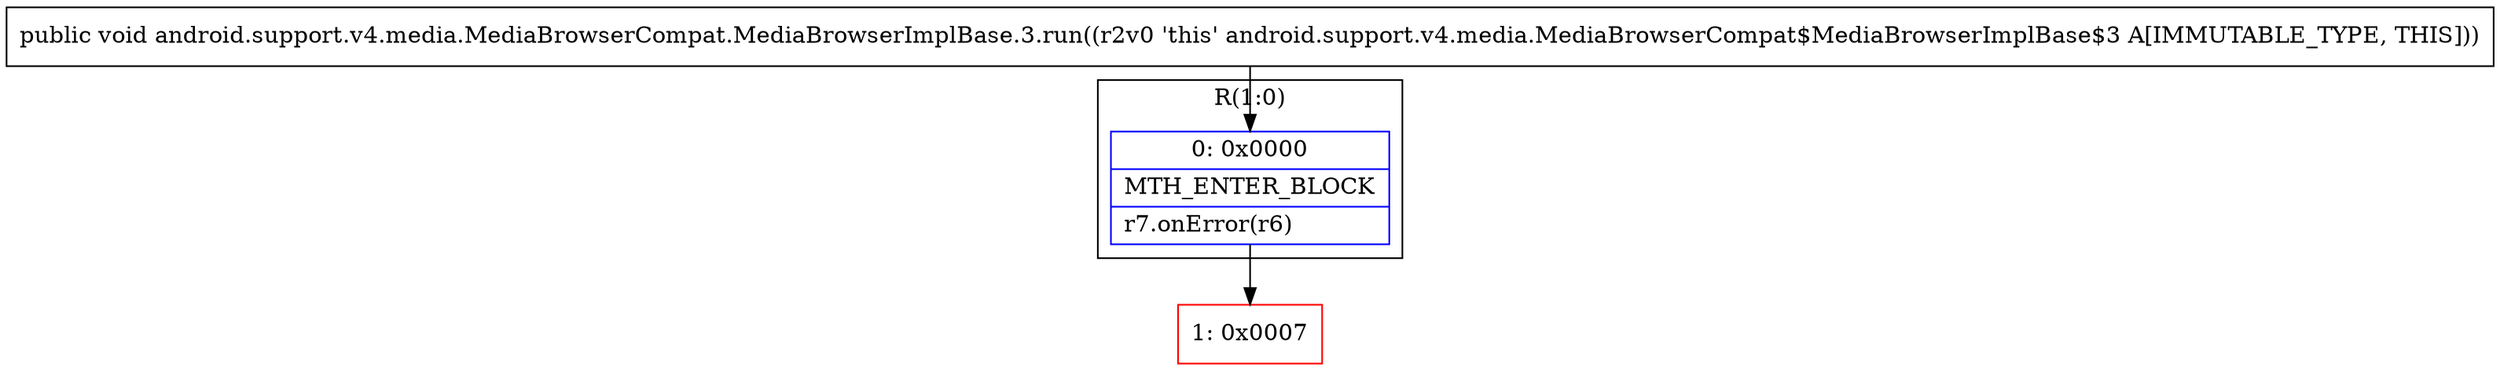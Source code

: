 digraph "CFG forandroid.support.v4.media.MediaBrowserCompat.MediaBrowserImplBase.3.run()V" {
subgraph cluster_Region_1141181216 {
label = "R(1:0)";
node [shape=record,color=blue];
Node_0 [shape=record,label="{0\:\ 0x0000|MTH_ENTER_BLOCK\l|r7.onError(r6)\l}"];
}
Node_1 [shape=record,color=red,label="{1\:\ 0x0007}"];
MethodNode[shape=record,label="{public void android.support.v4.media.MediaBrowserCompat.MediaBrowserImplBase.3.run((r2v0 'this' android.support.v4.media.MediaBrowserCompat$MediaBrowserImplBase$3 A[IMMUTABLE_TYPE, THIS])) }"];
MethodNode -> Node_0;
Node_0 -> Node_1;
}

